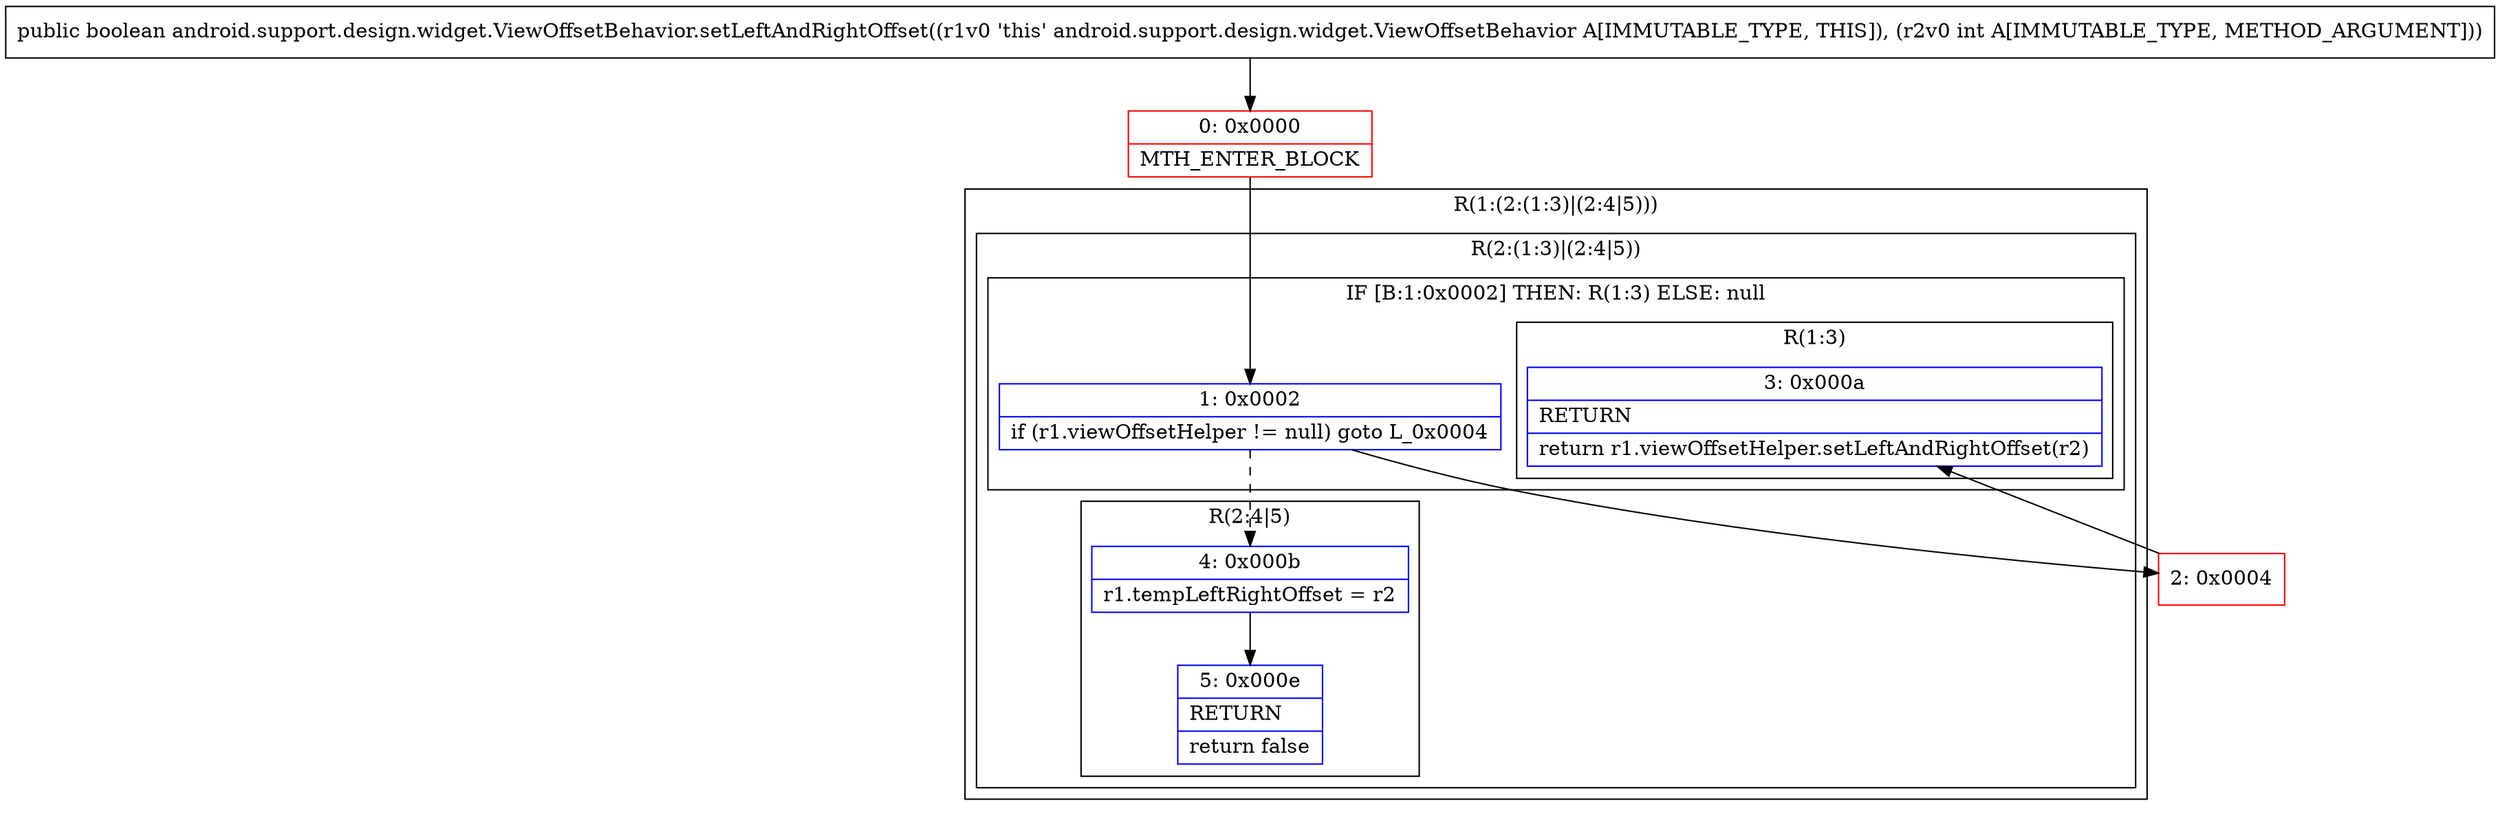 digraph "CFG forandroid.support.design.widget.ViewOffsetBehavior.setLeftAndRightOffset(I)Z" {
subgraph cluster_Region_847358819 {
label = "R(1:(2:(1:3)|(2:4|5)))";
node [shape=record,color=blue];
subgraph cluster_Region_1595213487 {
label = "R(2:(1:3)|(2:4|5))";
node [shape=record,color=blue];
subgraph cluster_IfRegion_1461757889 {
label = "IF [B:1:0x0002] THEN: R(1:3) ELSE: null";
node [shape=record,color=blue];
Node_1 [shape=record,label="{1\:\ 0x0002|if (r1.viewOffsetHelper != null) goto L_0x0004\l}"];
subgraph cluster_Region_1640340599 {
label = "R(1:3)";
node [shape=record,color=blue];
Node_3 [shape=record,label="{3\:\ 0x000a|RETURN\l|return r1.viewOffsetHelper.setLeftAndRightOffset(r2)\l}"];
}
}
subgraph cluster_Region_1579219359 {
label = "R(2:4|5)";
node [shape=record,color=blue];
Node_4 [shape=record,label="{4\:\ 0x000b|r1.tempLeftRightOffset = r2\l}"];
Node_5 [shape=record,label="{5\:\ 0x000e|RETURN\l|return false\l}"];
}
}
}
Node_0 [shape=record,color=red,label="{0\:\ 0x0000|MTH_ENTER_BLOCK\l}"];
Node_2 [shape=record,color=red,label="{2\:\ 0x0004}"];
MethodNode[shape=record,label="{public boolean android.support.design.widget.ViewOffsetBehavior.setLeftAndRightOffset((r1v0 'this' android.support.design.widget.ViewOffsetBehavior A[IMMUTABLE_TYPE, THIS]), (r2v0 int A[IMMUTABLE_TYPE, METHOD_ARGUMENT])) }"];
MethodNode -> Node_0;
Node_1 -> Node_2;
Node_1 -> Node_4[style=dashed];
Node_4 -> Node_5;
Node_0 -> Node_1;
Node_2 -> Node_3;
}

